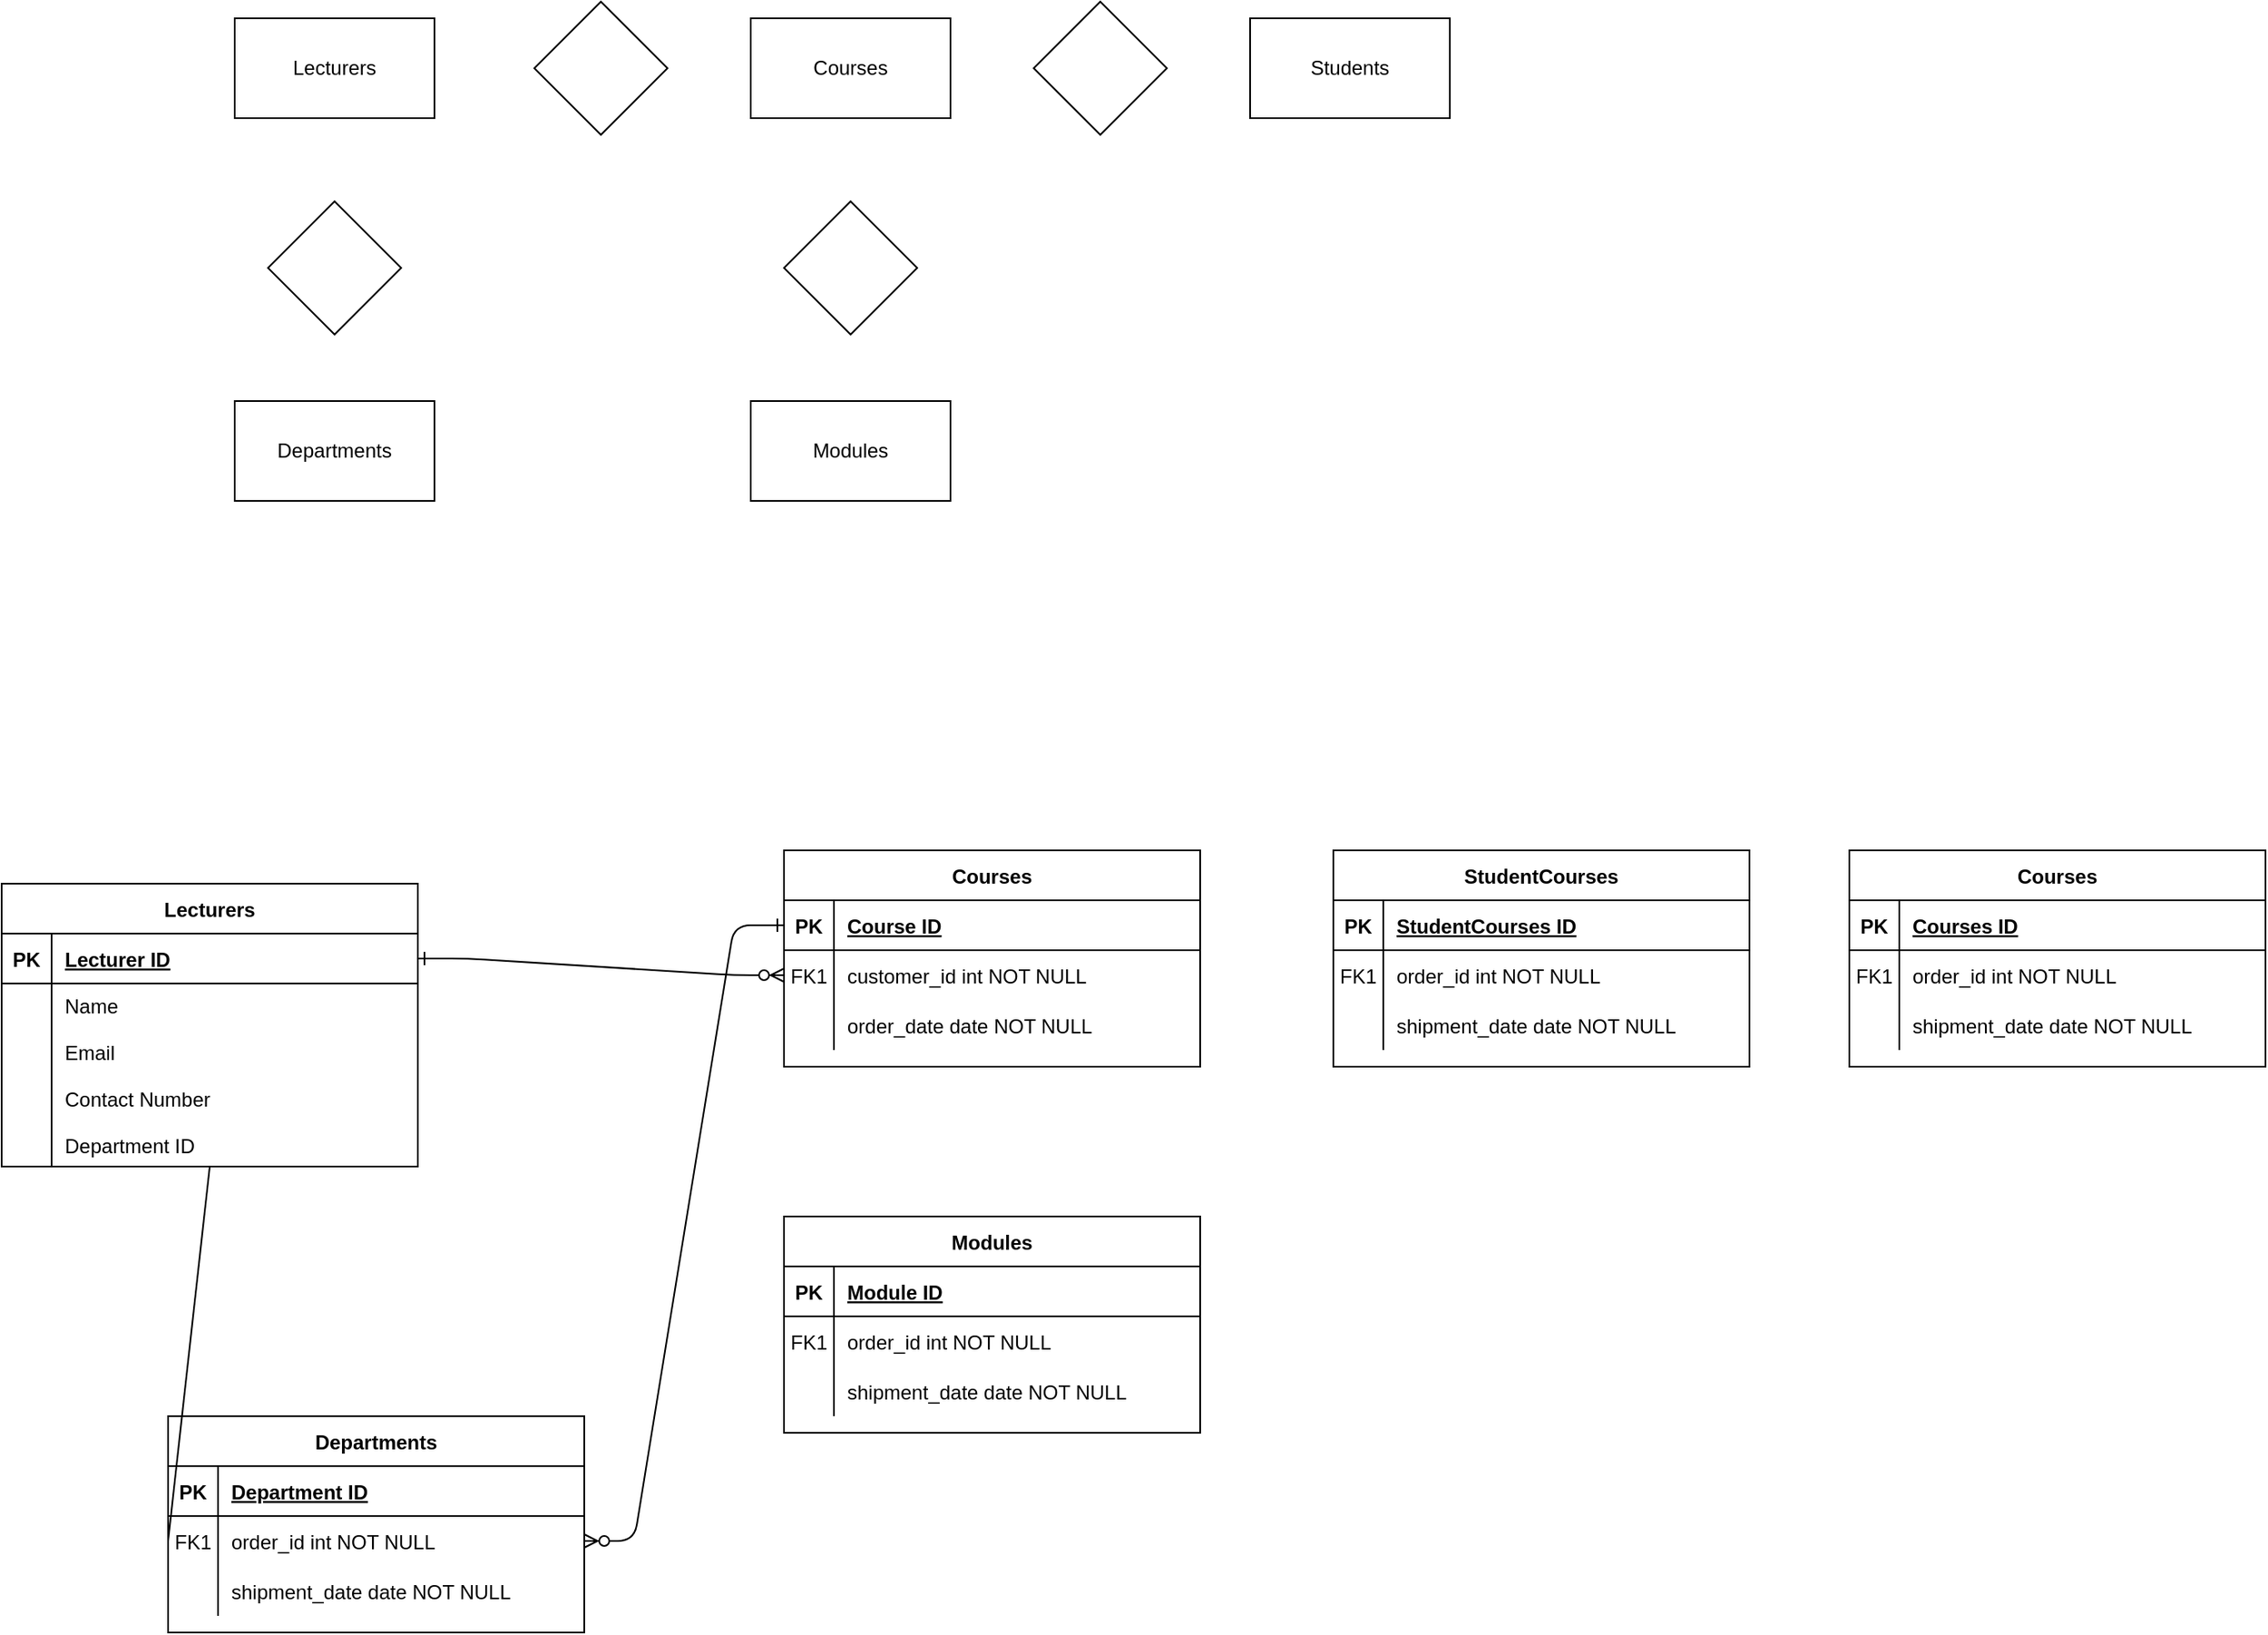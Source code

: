 <mxfile version="16.5.2" type="github">
  <diagram id="R2lEEEUBdFMjLlhIrx00" name="Page-1">
    <mxGraphModel dx="439" dy="284" grid="1" gridSize="10" guides="1" tooltips="1" connect="1" arrows="1" fold="1" page="1" pageScale="1" pageWidth="3300" pageHeight="4681" math="0" shadow="0" extFonts="Permanent Marker^https://fonts.googleapis.com/css?family=Permanent+Marker">
      <root>
        <mxCell id="0" />
        <mxCell id="1" parent="0" />
        <mxCell id="cXxrzQ6mViW_sC7B9-sD-1" value="" style="edgeStyle=entityRelationEdgeStyle;endArrow=ERzeroToMany;startArrow=ERone;endFill=1;startFill=0;" edge="1" parent="1" source="cXxrzQ6mViW_sC7B9-sD-24" target="cXxrzQ6mViW_sC7B9-sD-7">
          <mxGeometry width="100" height="100" relative="1" as="geometry">
            <mxPoint x="1410" y="1900" as="sourcePoint" />
            <mxPoint x="1510" y="1800" as="targetPoint" />
          </mxGeometry>
        </mxCell>
        <mxCell id="cXxrzQ6mViW_sC7B9-sD-2" value="" style="edgeStyle=entityRelationEdgeStyle;endArrow=ERzeroToMany;startArrow=ERone;endFill=1;startFill=0;" edge="1" parent="1" source="cXxrzQ6mViW_sC7B9-sD-4" target="cXxrzQ6mViW_sC7B9-sD-17">
          <mxGeometry width="100" height="100" relative="1" as="geometry">
            <mxPoint x="1470" y="1360" as="sourcePoint" />
            <mxPoint x="1530" y="1385" as="targetPoint" />
          </mxGeometry>
        </mxCell>
        <mxCell id="cXxrzQ6mViW_sC7B9-sD-3" value="Courses" style="shape=table;startSize=30;container=1;collapsible=1;childLayout=tableLayout;fixedRows=1;rowLines=0;fontStyle=1;align=center;resizeLast=1;" vertex="1" parent="1">
          <mxGeometry x="1490" y="1300" width="250" height="130" as="geometry" />
        </mxCell>
        <mxCell id="cXxrzQ6mViW_sC7B9-sD-4" value="" style="shape=partialRectangle;collapsible=0;dropTarget=0;pointerEvents=0;fillColor=none;points=[[0,0.5],[1,0.5]];portConstraint=eastwest;top=0;left=0;right=0;bottom=1;" vertex="1" parent="cXxrzQ6mViW_sC7B9-sD-3">
          <mxGeometry y="30" width="250" height="30" as="geometry" />
        </mxCell>
        <mxCell id="cXxrzQ6mViW_sC7B9-sD-5" value="PK" style="shape=partialRectangle;overflow=hidden;connectable=0;fillColor=none;top=0;left=0;bottom=0;right=0;fontStyle=1;" vertex="1" parent="cXxrzQ6mViW_sC7B9-sD-4">
          <mxGeometry width="30" height="30" as="geometry">
            <mxRectangle width="30" height="30" as="alternateBounds" />
          </mxGeometry>
        </mxCell>
        <mxCell id="cXxrzQ6mViW_sC7B9-sD-6" value="Course ID" style="shape=partialRectangle;overflow=hidden;connectable=0;fillColor=none;top=0;left=0;bottom=0;right=0;align=left;spacingLeft=6;fontStyle=5;" vertex="1" parent="cXxrzQ6mViW_sC7B9-sD-4">
          <mxGeometry x="30" width="220" height="30" as="geometry">
            <mxRectangle width="220" height="30" as="alternateBounds" />
          </mxGeometry>
        </mxCell>
        <mxCell id="cXxrzQ6mViW_sC7B9-sD-7" value="" style="shape=partialRectangle;collapsible=0;dropTarget=0;pointerEvents=0;fillColor=none;points=[[0,0.5],[1,0.5]];portConstraint=eastwest;top=0;left=0;right=0;bottom=0;" vertex="1" parent="cXxrzQ6mViW_sC7B9-sD-3">
          <mxGeometry y="60" width="250" height="30" as="geometry" />
        </mxCell>
        <mxCell id="cXxrzQ6mViW_sC7B9-sD-8" value="FK1" style="shape=partialRectangle;overflow=hidden;connectable=0;fillColor=none;top=0;left=0;bottom=0;right=0;" vertex="1" parent="cXxrzQ6mViW_sC7B9-sD-7">
          <mxGeometry width="30" height="30" as="geometry">
            <mxRectangle width="30" height="30" as="alternateBounds" />
          </mxGeometry>
        </mxCell>
        <mxCell id="cXxrzQ6mViW_sC7B9-sD-9" value="customer_id int NOT NULL" style="shape=partialRectangle;overflow=hidden;connectable=0;fillColor=none;top=0;left=0;bottom=0;right=0;align=left;spacingLeft=6;" vertex="1" parent="cXxrzQ6mViW_sC7B9-sD-7">
          <mxGeometry x="30" width="220" height="30" as="geometry">
            <mxRectangle width="220" height="30" as="alternateBounds" />
          </mxGeometry>
        </mxCell>
        <mxCell id="cXxrzQ6mViW_sC7B9-sD-10" value="" style="shape=partialRectangle;collapsible=0;dropTarget=0;pointerEvents=0;fillColor=none;points=[[0,0.5],[1,0.5]];portConstraint=eastwest;top=0;left=0;right=0;bottom=0;" vertex="1" parent="cXxrzQ6mViW_sC7B9-sD-3">
          <mxGeometry y="90" width="250" height="30" as="geometry" />
        </mxCell>
        <mxCell id="cXxrzQ6mViW_sC7B9-sD-11" value="" style="shape=partialRectangle;overflow=hidden;connectable=0;fillColor=none;top=0;left=0;bottom=0;right=0;" vertex="1" parent="cXxrzQ6mViW_sC7B9-sD-10">
          <mxGeometry width="30" height="30" as="geometry">
            <mxRectangle width="30" height="30" as="alternateBounds" />
          </mxGeometry>
        </mxCell>
        <mxCell id="cXxrzQ6mViW_sC7B9-sD-12" value="order_date date NOT NULL" style="shape=partialRectangle;overflow=hidden;connectable=0;fillColor=none;top=0;left=0;bottom=0;right=0;align=left;spacingLeft=6;" vertex="1" parent="cXxrzQ6mViW_sC7B9-sD-10">
          <mxGeometry x="30" width="220" height="30" as="geometry">
            <mxRectangle width="220" height="30" as="alternateBounds" />
          </mxGeometry>
        </mxCell>
        <mxCell id="cXxrzQ6mViW_sC7B9-sD-13" value="Departments" style="shape=table;startSize=30;container=1;collapsible=1;childLayout=tableLayout;fixedRows=1;rowLines=0;fontStyle=1;align=center;resizeLast=1;" vertex="1" parent="1">
          <mxGeometry x="1120" y="1640" width="250" height="130" as="geometry" />
        </mxCell>
        <mxCell id="cXxrzQ6mViW_sC7B9-sD-14" value="" style="shape=partialRectangle;collapsible=0;dropTarget=0;pointerEvents=0;fillColor=none;points=[[0,0.5],[1,0.5]];portConstraint=eastwest;top=0;left=0;right=0;bottom=1;" vertex="1" parent="cXxrzQ6mViW_sC7B9-sD-13">
          <mxGeometry y="30" width="250" height="30" as="geometry" />
        </mxCell>
        <mxCell id="cXxrzQ6mViW_sC7B9-sD-15" value="PK" style="shape=partialRectangle;overflow=hidden;connectable=0;fillColor=none;top=0;left=0;bottom=0;right=0;fontStyle=1;" vertex="1" parent="cXxrzQ6mViW_sC7B9-sD-14">
          <mxGeometry width="30" height="30" as="geometry">
            <mxRectangle width="30" height="30" as="alternateBounds" />
          </mxGeometry>
        </mxCell>
        <mxCell id="cXxrzQ6mViW_sC7B9-sD-16" value="Department ID" style="shape=partialRectangle;overflow=hidden;connectable=0;fillColor=none;top=0;left=0;bottom=0;right=0;align=left;spacingLeft=6;fontStyle=5;" vertex="1" parent="cXxrzQ6mViW_sC7B9-sD-14">
          <mxGeometry x="30" width="220" height="30" as="geometry">
            <mxRectangle width="220" height="30" as="alternateBounds" />
          </mxGeometry>
        </mxCell>
        <mxCell id="cXxrzQ6mViW_sC7B9-sD-17" value="" style="shape=partialRectangle;collapsible=0;dropTarget=0;pointerEvents=0;fillColor=none;points=[[0,0.5],[1,0.5]];portConstraint=eastwest;top=0;left=0;right=0;bottom=0;" vertex="1" parent="cXxrzQ6mViW_sC7B9-sD-13">
          <mxGeometry y="60" width="250" height="30" as="geometry" />
        </mxCell>
        <mxCell id="cXxrzQ6mViW_sC7B9-sD-18" value="FK1" style="shape=partialRectangle;overflow=hidden;connectable=0;fillColor=none;top=0;left=0;bottom=0;right=0;" vertex="1" parent="cXxrzQ6mViW_sC7B9-sD-17">
          <mxGeometry width="30" height="30" as="geometry">
            <mxRectangle width="30" height="30" as="alternateBounds" />
          </mxGeometry>
        </mxCell>
        <mxCell id="cXxrzQ6mViW_sC7B9-sD-19" value="order_id int NOT NULL" style="shape=partialRectangle;overflow=hidden;connectable=0;fillColor=none;top=0;left=0;bottom=0;right=0;align=left;spacingLeft=6;" vertex="1" parent="cXxrzQ6mViW_sC7B9-sD-17">
          <mxGeometry x="30" width="220" height="30" as="geometry">
            <mxRectangle width="220" height="30" as="alternateBounds" />
          </mxGeometry>
        </mxCell>
        <mxCell id="cXxrzQ6mViW_sC7B9-sD-20" value="" style="shape=partialRectangle;collapsible=0;dropTarget=0;pointerEvents=0;fillColor=none;points=[[0,0.5],[1,0.5]];portConstraint=eastwest;top=0;left=0;right=0;bottom=0;" vertex="1" parent="cXxrzQ6mViW_sC7B9-sD-13">
          <mxGeometry y="90" width="250" height="30" as="geometry" />
        </mxCell>
        <mxCell id="cXxrzQ6mViW_sC7B9-sD-21" value="" style="shape=partialRectangle;overflow=hidden;connectable=0;fillColor=none;top=0;left=0;bottom=0;right=0;" vertex="1" parent="cXxrzQ6mViW_sC7B9-sD-20">
          <mxGeometry width="30" height="30" as="geometry">
            <mxRectangle width="30" height="30" as="alternateBounds" />
          </mxGeometry>
        </mxCell>
        <mxCell id="cXxrzQ6mViW_sC7B9-sD-22" value="shipment_date date NOT NULL" style="shape=partialRectangle;overflow=hidden;connectable=0;fillColor=none;top=0;left=0;bottom=0;right=0;align=left;spacingLeft=6;" vertex="1" parent="cXxrzQ6mViW_sC7B9-sD-20">
          <mxGeometry x="30" width="220" height="30" as="geometry">
            <mxRectangle width="220" height="30" as="alternateBounds" />
          </mxGeometry>
        </mxCell>
        <mxCell id="cXxrzQ6mViW_sC7B9-sD-23" value="Lecturers" style="shape=table;startSize=30;container=1;collapsible=1;childLayout=tableLayout;fixedRows=1;rowLines=0;fontStyle=1;align=center;resizeLast=1;" vertex="1" parent="1">
          <mxGeometry x="1020" y="1320" width="250" height="170" as="geometry">
            <mxRectangle x="1020" y="1320" width="90" height="30" as="alternateBounds" />
          </mxGeometry>
        </mxCell>
        <mxCell id="cXxrzQ6mViW_sC7B9-sD-24" value="" style="shape=partialRectangle;collapsible=0;dropTarget=0;pointerEvents=0;fillColor=none;points=[[0,0.5],[1,0.5]];portConstraint=eastwest;top=0;left=0;right=0;bottom=1;" vertex="1" parent="cXxrzQ6mViW_sC7B9-sD-23">
          <mxGeometry y="30" width="250" height="30" as="geometry" />
        </mxCell>
        <mxCell id="cXxrzQ6mViW_sC7B9-sD-25" value="PK" style="shape=partialRectangle;overflow=hidden;connectable=0;fillColor=none;top=0;left=0;bottom=0;right=0;fontStyle=1;" vertex="1" parent="cXxrzQ6mViW_sC7B9-sD-24">
          <mxGeometry width="30" height="30" as="geometry">
            <mxRectangle width="30" height="30" as="alternateBounds" />
          </mxGeometry>
        </mxCell>
        <mxCell id="cXxrzQ6mViW_sC7B9-sD-26" value="Lecturer ID" style="shape=partialRectangle;overflow=hidden;connectable=0;fillColor=none;top=0;left=0;bottom=0;right=0;align=left;spacingLeft=6;fontStyle=5;" vertex="1" parent="cXxrzQ6mViW_sC7B9-sD-24">
          <mxGeometry x="30" width="220" height="30" as="geometry">
            <mxRectangle width="220" height="30" as="alternateBounds" />
          </mxGeometry>
        </mxCell>
        <mxCell id="cXxrzQ6mViW_sC7B9-sD-27" value="" style="shape=partialRectangle;collapsible=0;dropTarget=0;pointerEvents=0;fillColor=none;points=[[0,0.5],[1,0.5]];portConstraint=eastwest;top=0;left=0;right=0;bottom=0;" vertex="1" parent="cXxrzQ6mViW_sC7B9-sD-23">
          <mxGeometry y="60" width="250" height="110" as="geometry" />
        </mxCell>
        <mxCell id="cXxrzQ6mViW_sC7B9-sD-28" value="" style="shape=partialRectangle;overflow=hidden;connectable=0;fillColor=none;top=0;left=0;bottom=0;right=0;" vertex="1" parent="cXxrzQ6mViW_sC7B9-sD-27">
          <mxGeometry width="30" height="110" as="geometry">
            <mxRectangle width="30" height="110" as="alternateBounds" />
          </mxGeometry>
        </mxCell>
        <object label="Name&#xa;&#xa;Email&#xa;&#xa;Contact Number&#xa;&#xa;Department ID" Email="" ContactNumber="" placeholders="1" id="cXxrzQ6mViW_sC7B9-sD-29">
          <mxCell style="shape=partialRectangle;overflow=hidden;connectable=0;fillColor=none;top=0;left=0;bottom=0;right=0;align=left;spacingLeft=6;" vertex="1" parent="cXxrzQ6mViW_sC7B9-sD-27">
            <mxGeometry x="30" width="220" height="110" as="geometry">
              <mxRectangle width="220" height="110" as="alternateBounds" />
            </mxGeometry>
          </mxCell>
        </object>
        <mxCell id="cXxrzQ6mViW_sC7B9-sD-31" value="" style="endArrow=none;html=1;rounded=0;entryX=0.5;entryY=1;entryDx=0;entryDy=0;exitX=0;exitY=0.5;exitDx=0;exitDy=0;" edge="1" parent="1" source="cXxrzQ6mViW_sC7B9-sD-17" target="cXxrzQ6mViW_sC7B9-sD-23">
          <mxGeometry width="50" height="50" relative="1" as="geometry">
            <mxPoint x="1530" y="1480" as="sourcePoint" />
            <mxPoint x="1580" y="1430" as="targetPoint" />
          </mxGeometry>
        </mxCell>
        <mxCell id="cXxrzQ6mViW_sC7B9-sD-32" value="Departments" style="rounded=0;whiteSpace=wrap;html=1;" vertex="1" parent="1">
          <mxGeometry x="1160" y="1030" width="120" height="60" as="geometry" />
        </mxCell>
        <mxCell id="cXxrzQ6mViW_sC7B9-sD-33" value="Modules" style="rounded=0;whiteSpace=wrap;html=1;" vertex="1" parent="1">
          <mxGeometry x="1470" y="1030" width="120" height="60" as="geometry" />
        </mxCell>
        <mxCell id="cXxrzQ6mViW_sC7B9-sD-34" value="Courses" style="rounded=0;whiteSpace=wrap;html=1;" vertex="1" parent="1">
          <mxGeometry x="1470" y="800" width="120" height="60" as="geometry" />
        </mxCell>
        <mxCell id="cXxrzQ6mViW_sC7B9-sD-35" value="Students" style="rounded=0;whiteSpace=wrap;html=1;" vertex="1" parent="1">
          <mxGeometry x="1770" y="800" width="120" height="60" as="geometry" />
        </mxCell>
        <mxCell id="cXxrzQ6mViW_sC7B9-sD-36" value="" style="rhombus;whiteSpace=wrap;html=1;" vertex="1" parent="1">
          <mxGeometry x="1490" y="910" width="80" height="80" as="geometry" />
        </mxCell>
        <mxCell id="cXxrzQ6mViW_sC7B9-sD-37" value="" style="rhombus;whiteSpace=wrap;html=1;" vertex="1" parent="1">
          <mxGeometry x="1640" y="790" width="80" height="80" as="geometry" />
        </mxCell>
        <mxCell id="cXxrzQ6mViW_sC7B9-sD-38" value="Lecturers" style="rounded=0;whiteSpace=wrap;html=1;" vertex="1" parent="1">
          <mxGeometry x="1160" y="800" width="120" height="60" as="geometry" />
        </mxCell>
        <mxCell id="cXxrzQ6mViW_sC7B9-sD-39" value="" style="rhombus;whiteSpace=wrap;html=1;" vertex="1" parent="1">
          <mxGeometry x="1180" y="910" width="80" height="80" as="geometry" />
        </mxCell>
        <mxCell id="cXxrzQ6mViW_sC7B9-sD-40" value="" style="rhombus;whiteSpace=wrap;html=1;" vertex="1" parent="1">
          <mxGeometry x="1340" y="790" width="80" height="80" as="geometry" />
        </mxCell>
        <mxCell id="cXxrzQ6mViW_sC7B9-sD-41" value="StudentCourses" style="shape=table;startSize=30;container=1;collapsible=1;childLayout=tableLayout;fixedRows=1;rowLines=0;fontStyle=1;align=center;resizeLast=1;" vertex="1" parent="1">
          <mxGeometry x="1820" y="1300" width="250" height="130" as="geometry" />
        </mxCell>
        <mxCell id="cXxrzQ6mViW_sC7B9-sD-42" value="" style="shape=partialRectangle;collapsible=0;dropTarget=0;pointerEvents=0;fillColor=none;points=[[0,0.5],[1,0.5]];portConstraint=eastwest;top=0;left=0;right=0;bottom=1;" vertex="1" parent="cXxrzQ6mViW_sC7B9-sD-41">
          <mxGeometry y="30" width="250" height="30" as="geometry" />
        </mxCell>
        <mxCell id="cXxrzQ6mViW_sC7B9-sD-43" value="PK" style="shape=partialRectangle;overflow=hidden;connectable=0;fillColor=none;top=0;left=0;bottom=0;right=0;fontStyle=1;" vertex="1" parent="cXxrzQ6mViW_sC7B9-sD-42">
          <mxGeometry width="30" height="30" as="geometry">
            <mxRectangle width="30" height="30" as="alternateBounds" />
          </mxGeometry>
        </mxCell>
        <mxCell id="cXxrzQ6mViW_sC7B9-sD-44" value="StudentCourses ID" style="shape=partialRectangle;overflow=hidden;connectable=0;fillColor=none;top=0;left=0;bottom=0;right=0;align=left;spacingLeft=6;fontStyle=5;" vertex="1" parent="cXxrzQ6mViW_sC7B9-sD-42">
          <mxGeometry x="30" width="220" height="30" as="geometry">
            <mxRectangle width="220" height="30" as="alternateBounds" />
          </mxGeometry>
        </mxCell>
        <mxCell id="cXxrzQ6mViW_sC7B9-sD-45" value="" style="shape=partialRectangle;collapsible=0;dropTarget=0;pointerEvents=0;fillColor=none;points=[[0,0.5],[1,0.5]];portConstraint=eastwest;top=0;left=0;right=0;bottom=0;" vertex="1" parent="cXxrzQ6mViW_sC7B9-sD-41">
          <mxGeometry y="60" width="250" height="30" as="geometry" />
        </mxCell>
        <mxCell id="cXxrzQ6mViW_sC7B9-sD-46" value="FK1" style="shape=partialRectangle;overflow=hidden;connectable=0;fillColor=none;top=0;left=0;bottom=0;right=0;" vertex="1" parent="cXxrzQ6mViW_sC7B9-sD-45">
          <mxGeometry width="30" height="30" as="geometry">
            <mxRectangle width="30" height="30" as="alternateBounds" />
          </mxGeometry>
        </mxCell>
        <mxCell id="cXxrzQ6mViW_sC7B9-sD-47" value="order_id int NOT NULL" style="shape=partialRectangle;overflow=hidden;connectable=0;fillColor=none;top=0;left=0;bottom=0;right=0;align=left;spacingLeft=6;" vertex="1" parent="cXxrzQ6mViW_sC7B9-sD-45">
          <mxGeometry x="30" width="220" height="30" as="geometry">
            <mxRectangle width="220" height="30" as="alternateBounds" />
          </mxGeometry>
        </mxCell>
        <mxCell id="cXxrzQ6mViW_sC7B9-sD-48" value="" style="shape=partialRectangle;collapsible=0;dropTarget=0;pointerEvents=0;fillColor=none;points=[[0,0.5],[1,0.5]];portConstraint=eastwest;top=0;left=0;right=0;bottom=0;" vertex="1" parent="cXxrzQ6mViW_sC7B9-sD-41">
          <mxGeometry y="90" width="250" height="30" as="geometry" />
        </mxCell>
        <mxCell id="cXxrzQ6mViW_sC7B9-sD-49" value="" style="shape=partialRectangle;overflow=hidden;connectable=0;fillColor=none;top=0;left=0;bottom=0;right=0;" vertex="1" parent="cXxrzQ6mViW_sC7B9-sD-48">
          <mxGeometry width="30" height="30" as="geometry">
            <mxRectangle width="30" height="30" as="alternateBounds" />
          </mxGeometry>
        </mxCell>
        <mxCell id="cXxrzQ6mViW_sC7B9-sD-50" value="shipment_date date NOT NULL" style="shape=partialRectangle;overflow=hidden;connectable=0;fillColor=none;top=0;left=0;bottom=0;right=0;align=left;spacingLeft=6;" vertex="1" parent="cXxrzQ6mViW_sC7B9-sD-48">
          <mxGeometry x="30" width="220" height="30" as="geometry">
            <mxRectangle width="220" height="30" as="alternateBounds" />
          </mxGeometry>
        </mxCell>
        <mxCell id="cXxrzQ6mViW_sC7B9-sD-51" value="Courses" style="shape=table;startSize=30;container=1;collapsible=1;childLayout=tableLayout;fixedRows=1;rowLines=0;fontStyle=1;align=center;resizeLast=1;" vertex="1" parent="1">
          <mxGeometry x="2130" y="1300" width="250" height="130" as="geometry" />
        </mxCell>
        <mxCell id="cXxrzQ6mViW_sC7B9-sD-52" value="" style="shape=partialRectangle;collapsible=0;dropTarget=0;pointerEvents=0;fillColor=none;points=[[0,0.5],[1,0.5]];portConstraint=eastwest;top=0;left=0;right=0;bottom=1;" vertex="1" parent="cXxrzQ6mViW_sC7B9-sD-51">
          <mxGeometry y="30" width="250" height="30" as="geometry" />
        </mxCell>
        <mxCell id="cXxrzQ6mViW_sC7B9-sD-53" value="PK" style="shape=partialRectangle;overflow=hidden;connectable=0;fillColor=none;top=0;left=0;bottom=0;right=0;fontStyle=1;" vertex="1" parent="cXxrzQ6mViW_sC7B9-sD-52">
          <mxGeometry width="30" height="30" as="geometry">
            <mxRectangle width="30" height="30" as="alternateBounds" />
          </mxGeometry>
        </mxCell>
        <mxCell id="cXxrzQ6mViW_sC7B9-sD-54" value="Courses ID" style="shape=partialRectangle;overflow=hidden;connectable=0;fillColor=none;top=0;left=0;bottom=0;right=0;align=left;spacingLeft=6;fontStyle=5;" vertex="1" parent="cXxrzQ6mViW_sC7B9-sD-52">
          <mxGeometry x="30" width="220" height="30" as="geometry">
            <mxRectangle width="220" height="30" as="alternateBounds" />
          </mxGeometry>
        </mxCell>
        <mxCell id="cXxrzQ6mViW_sC7B9-sD-55" value="" style="shape=partialRectangle;collapsible=0;dropTarget=0;pointerEvents=0;fillColor=none;points=[[0,0.5],[1,0.5]];portConstraint=eastwest;top=0;left=0;right=0;bottom=0;" vertex="1" parent="cXxrzQ6mViW_sC7B9-sD-51">
          <mxGeometry y="60" width="250" height="30" as="geometry" />
        </mxCell>
        <mxCell id="cXxrzQ6mViW_sC7B9-sD-56" value="FK1" style="shape=partialRectangle;overflow=hidden;connectable=0;fillColor=none;top=0;left=0;bottom=0;right=0;" vertex="1" parent="cXxrzQ6mViW_sC7B9-sD-55">
          <mxGeometry width="30" height="30" as="geometry">
            <mxRectangle width="30" height="30" as="alternateBounds" />
          </mxGeometry>
        </mxCell>
        <mxCell id="cXxrzQ6mViW_sC7B9-sD-57" value="order_id int NOT NULL" style="shape=partialRectangle;overflow=hidden;connectable=0;fillColor=none;top=0;left=0;bottom=0;right=0;align=left;spacingLeft=6;" vertex="1" parent="cXxrzQ6mViW_sC7B9-sD-55">
          <mxGeometry x="30" width="220" height="30" as="geometry">
            <mxRectangle width="220" height="30" as="alternateBounds" />
          </mxGeometry>
        </mxCell>
        <mxCell id="cXxrzQ6mViW_sC7B9-sD-58" value="" style="shape=partialRectangle;collapsible=0;dropTarget=0;pointerEvents=0;fillColor=none;points=[[0,0.5],[1,0.5]];portConstraint=eastwest;top=0;left=0;right=0;bottom=0;" vertex="1" parent="cXxrzQ6mViW_sC7B9-sD-51">
          <mxGeometry y="90" width="250" height="30" as="geometry" />
        </mxCell>
        <mxCell id="cXxrzQ6mViW_sC7B9-sD-59" value="" style="shape=partialRectangle;overflow=hidden;connectable=0;fillColor=none;top=0;left=0;bottom=0;right=0;" vertex="1" parent="cXxrzQ6mViW_sC7B9-sD-58">
          <mxGeometry width="30" height="30" as="geometry">
            <mxRectangle width="30" height="30" as="alternateBounds" />
          </mxGeometry>
        </mxCell>
        <mxCell id="cXxrzQ6mViW_sC7B9-sD-60" value="shipment_date date NOT NULL" style="shape=partialRectangle;overflow=hidden;connectable=0;fillColor=none;top=0;left=0;bottom=0;right=0;align=left;spacingLeft=6;" vertex="1" parent="cXxrzQ6mViW_sC7B9-sD-58">
          <mxGeometry x="30" width="220" height="30" as="geometry">
            <mxRectangle width="220" height="30" as="alternateBounds" />
          </mxGeometry>
        </mxCell>
        <mxCell id="cXxrzQ6mViW_sC7B9-sD-61" value="Modules" style="shape=table;startSize=30;container=1;collapsible=1;childLayout=tableLayout;fixedRows=1;rowLines=0;fontStyle=1;align=center;resizeLast=1;" vertex="1" parent="1">
          <mxGeometry x="1490" y="1520" width="250" height="130" as="geometry" />
        </mxCell>
        <mxCell id="cXxrzQ6mViW_sC7B9-sD-62" value="" style="shape=partialRectangle;collapsible=0;dropTarget=0;pointerEvents=0;fillColor=none;points=[[0,0.5],[1,0.5]];portConstraint=eastwest;top=0;left=0;right=0;bottom=1;" vertex="1" parent="cXxrzQ6mViW_sC7B9-sD-61">
          <mxGeometry y="30" width="250" height="30" as="geometry" />
        </mxCell>
        <mxCell id="cXxrzQ6mViW_sC7B9-sD-63" value="PK" style="shape=partialRectangle;overflow=hidden;connectable=0;fillColor=none;top=0;left=0;bottom=0;right=0;fontStyle=1;" vertex="1" parent="cXxrzQ6mViW_sC7B9-sD-62">
          <mxGeometry width="30" height="30" as="geometry">
            <mxRectangle width="30" height="30" as="alternateBounds" />
          </mxGeometry>
        </mxCell>
        <mxCell id="cXxrzQ6mViW_sC7B9-sD-64" value="Module ID" style="shape=partialRectangle;overflow=hidden;connectable=0;fillColor=none;top=0;left=0;bottom=0;right=0;align=left;spacingLeft=6;fontStyle=5;" vertex="1" parent="cXxrzQ6mViW_sC7B9-sD-62">
          <mxGeometry x="30" width="220" height="30" as="geometry">
            <mxRectangle width="220" height="30" as="alternateBounds" />
          </mxGeometry>
        </mxCell>
        <mxCell id="cXxrzQ6mViW_sC7B9-sD-65" value="" style="shape=partialRectangle;collapsible=0;dropTarget=0;pointerEvents=0;fillColor=none;points=[[0,0.5],[1,0.5]];portConstraint=eastwest;top=0;left=0;right=0;bottom=0;" vertex="1" parent="cXxrzQ6mViW_sC7B9-sD-61">
          <mxGeometry y="60" width="250" height="30" as="geometry" />
        </mxCell>
        <mxCell id="cXxrzQ6mViW_sC7B9-sD-66" value="FK1" style="shape=partialRectangle;overflow=hidden;connectable=0;fillColor=none;top=0;left=0;bottom=0;right=0;" vertex="1" parent="cXxrzQ6mViW_sC7B9-sD-65">
          <mxGeometry width="30" height="30" as="geometry">
            <mxRectangle width="30" height="30" as="alternateBounds" />
          </mxGeometry>
        </mxCell>
        <mxCell id="cXxrzQ6mViW_sC7B9-sD-67" value="order_id int NOT NULL" style="shape=partialRectangle;overflow=hidden;connectable=0;fillColor=none;top=0;left=0;bottom=0;right=0;align=left;spacingLeft=6;" vertex="1" parent="cXxrzQ6mViW_sC7B9-sD-65">
          <mxGeometry x="30" width="220" height="30" as="geometry">
            <mxRectangle width="220" height="30" as="alternateBounds" />
          </mxGeometry>
        </mxCell>
        <mxCell id="cXxrzQ6mViW_sC7B9-sD-68" value="" style="shape=partialRectangle;collapsible=0;dropTarget=0;pointerEvents=0;fillColor=none;points=[[0,0.5],[1,0.5]];portConstraint=eastwest;top=0;left=0;right=0;bottom=0;" vertex="1" parent="cXxrzQ6mViW_sC7B9-sD-61">
          <mxGeometry y="90" width="250" height="30" as="geometry" />
        </mxCell>
        <mxCell id="cXxrzQ6mViW_sC7B9-sD-69" value="" style="shape=partialRectangle;overflow=hidden;connectable=0;fillColor=none;top=0;left=0;bottom=0;right=0;" vertex="1" parent="cXxrzQ6mViW_sC7B9-sD-68">
          <mxGeometry width="30" height="30" as="geometry">
            <mxRectangle width="30" height="30" as="alternateBounds" />
          </mxGeometry>
        </mxCell>
        <mxCell id="cXxrzQ6mViW_sC7B9-sD-70" value="shipment_date date NOT NULL" style="shape=partialRectangle;overflow=hidden;connectable=0;fillColor=none;top=0;left=0;bottom=0;right=0;align=left;spacingLeft=6;" vertex="1" parent="cXxrzQ6mViW_sC7B9-sD-68">
          <mxGeometry x="30" width="220" height="30" as="geometry">
            <mxRectangle width="220" height="30" as="alternateBounds" />
          </mxGeometry>
        </mxCell>
      </root>
    </mxGraphModel>
  </diagram>
</mxfile>
